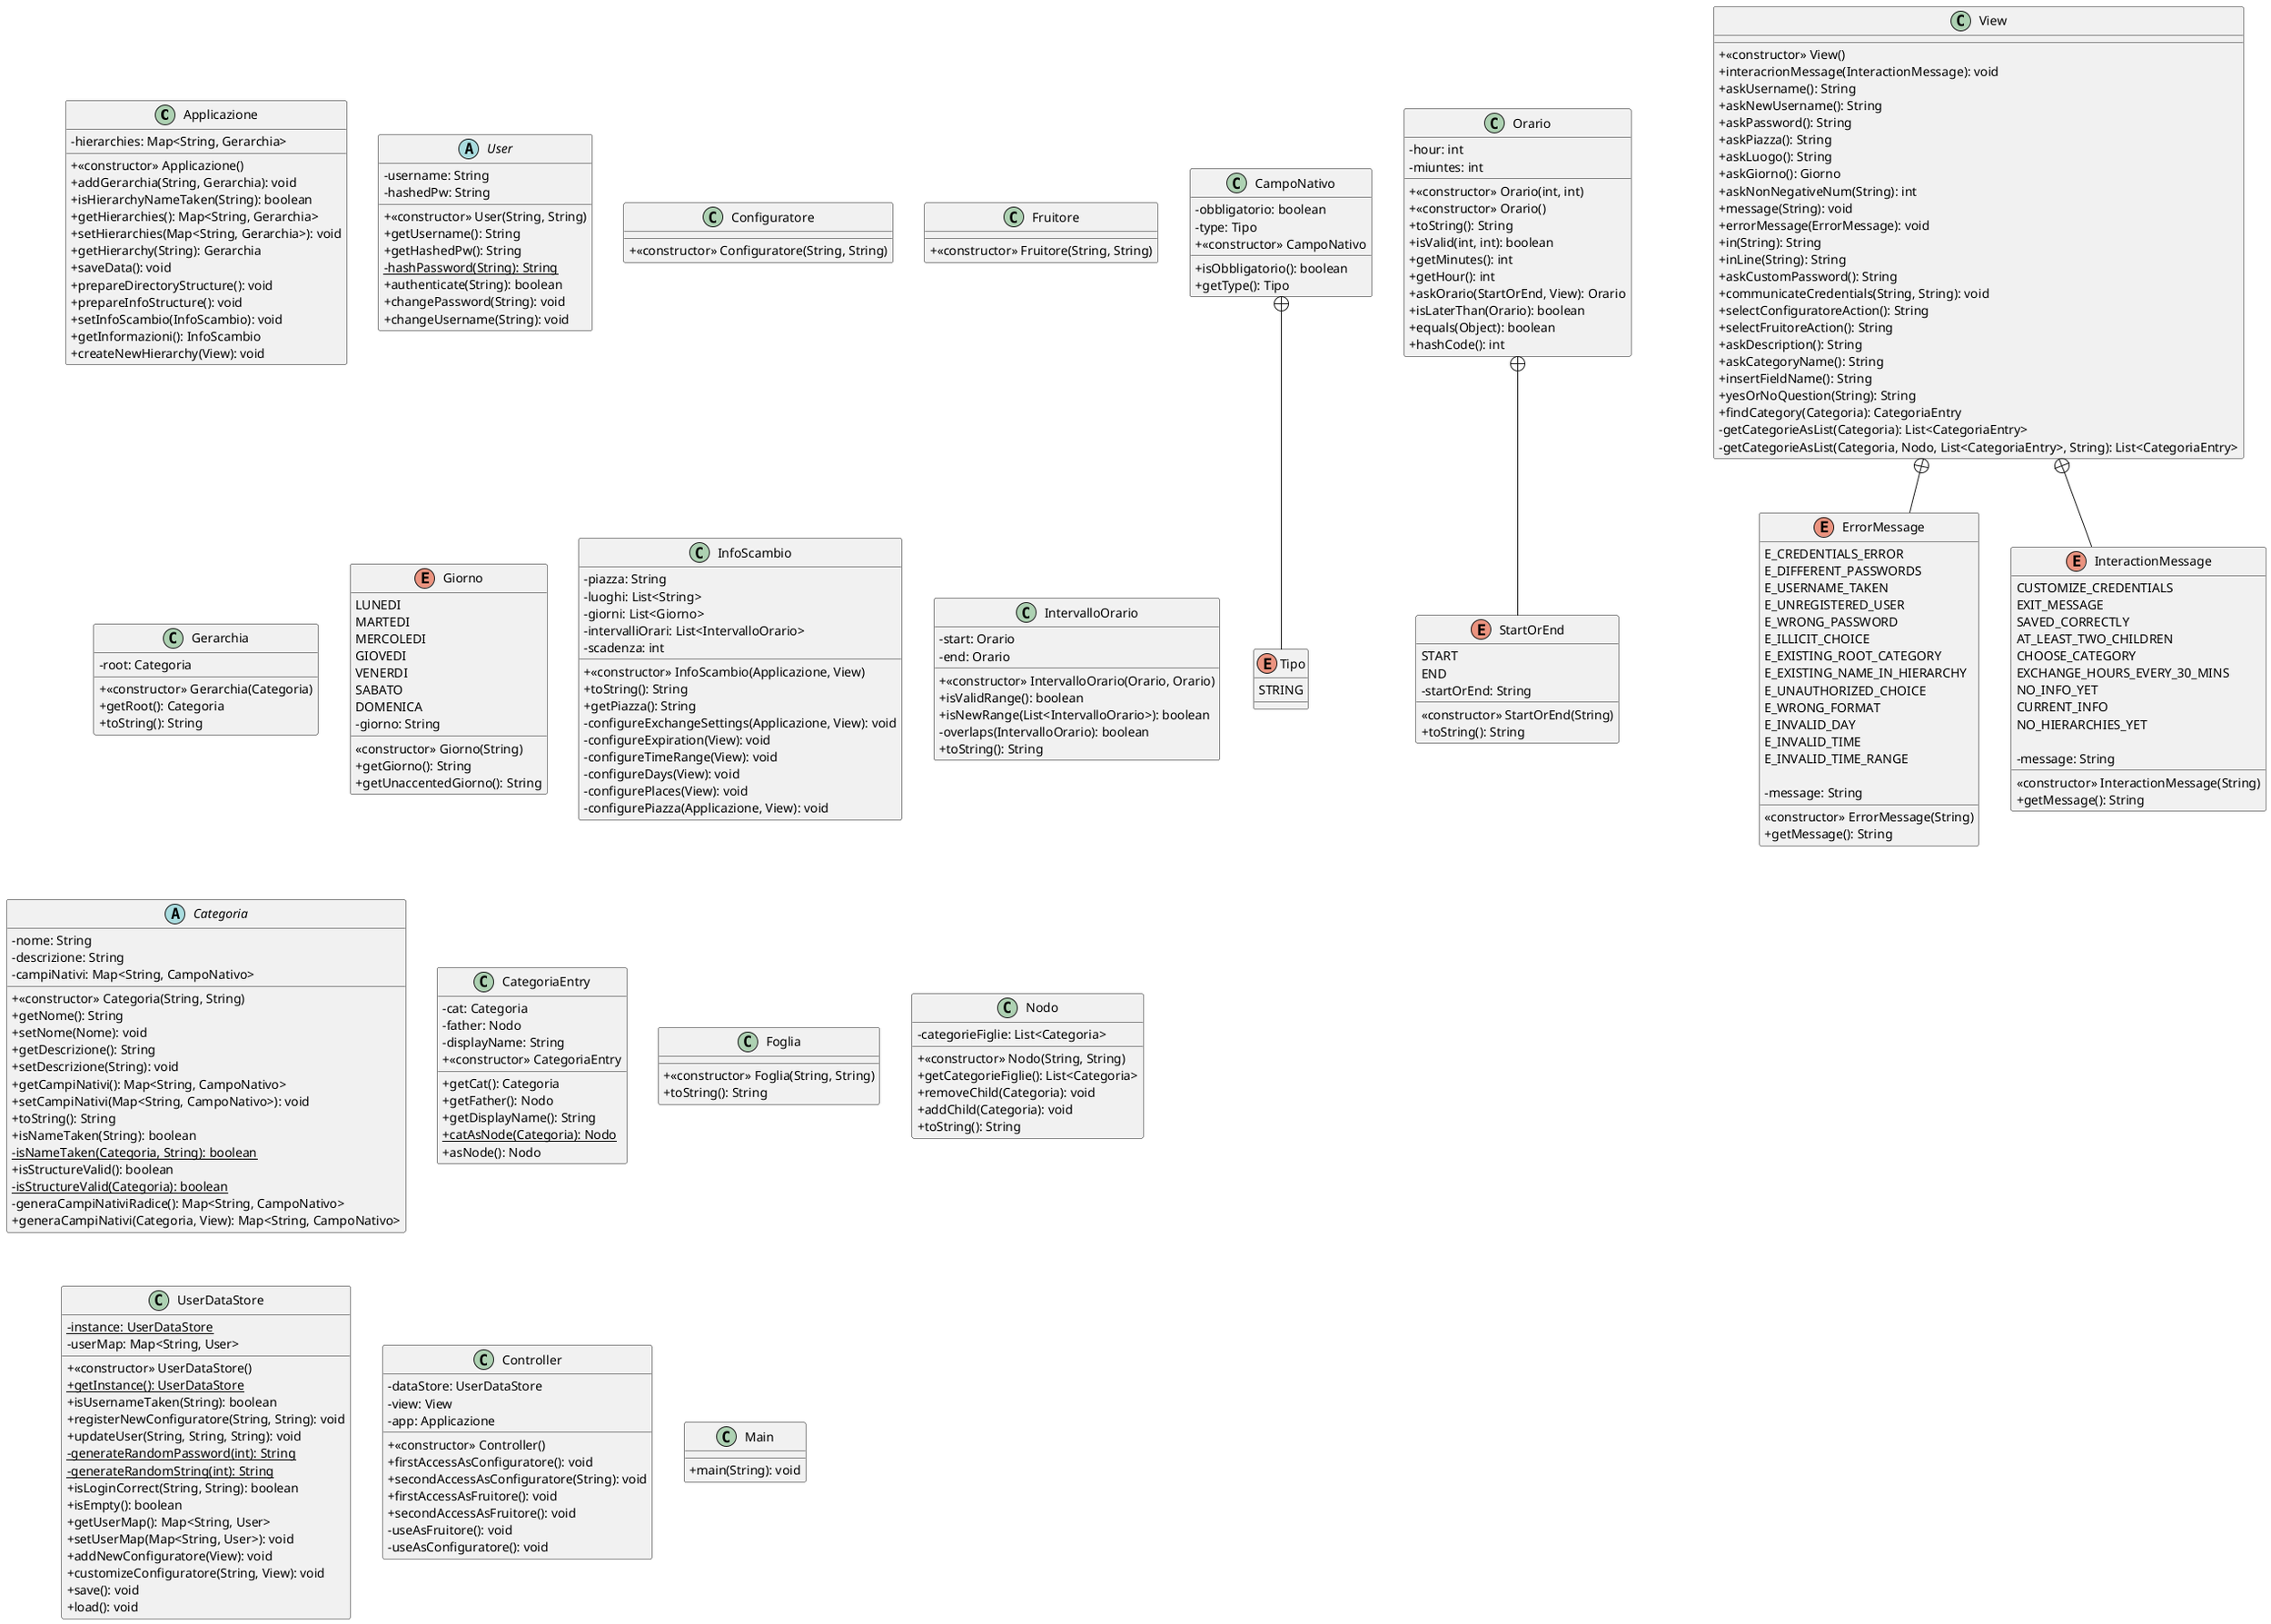 @startuml
skinparam ClassAttributeIconSize 0

class Applicazione{
- hierarchies: Map<String, Gerarchia>
+ <<constructor>> Applicazione()
+ addGerarchia(String, Gerarchia): void
+ isHierarchyNameTaken(String): boolean
+ getHierarchies(): Map<String, Gerarchia>
+ setHierarchies(Map<String, Gerarchia>): void
+ getHierarchy(String): Gerarchia
+ saveData(): void
+ prepareDirectoryStructure(): void
+ prepareInfoStructure(): void
+ setInfoScambio(InfoScambio): void
+ getInformazioni(): InfoScambio
+ createNewHierarchy(View): void
}

class CampoNativo{
- obbligatorio: boolean
- type: Tipo
+ <<constructor>> CampoNativo
+ isObbligatorio(): boolean
+ getType(): Tipo
}

enum Tipo{
STRING
}

abstract class User{
- username: String
- hashedPw: String
+ <<constructor>> User(String, String)
+ getUsername(): String
+ getHashedPw(): String
- {static}hashPassword(String): String
+ authenticate(String): boolean
+ changePassword(String): void
+ changeUsername(String): void
}

class Configuratore{
+ <<constructor>> Configuratore(String, String)
}

class Fruitore{
+ <<constructor>> Fruitore(String, String)
}

class Gerarchia{
- root: Categoria
+ <<constructor>> Gerarchia(Categoria)
+ getRoot(): Categoria
+ toString(): String
}

enum Giorno{
LUNEDI
MARTEDI
MERCOLEDI
GIOVEDI
VENERDI
SABATO
DOMENICA
- giorno: String
<<constructor>> Giorno(String)
+ getGiorno(): String
+ getUnaccentedGiorno(): String
}

class InfoScambio{
- piazza: String
- luoghi: List<String>
- giorni: List<Giorno>
- intervalliOrari: List<IntervalloOrario>
- scadenza: int
+ <<constructor>> InfoScambio(Applicazione, View)
+ toString(): String
+ getPiazza(): String
- configureExchangeSettings(Applicazione, View): void
- configureExpiration(View): void
- configureTimeRange(View): void
- configureDays(View): void
- configurePlaces(View): void
- configurePiazza(Applicazione, View): void
}

class IntervalloOrario{
- start: Orario
- end: Orario
+ <<constructor>> IntervalloOrario(Orario, Orario)
+ isValidRange(): boolean
+ isNewRange(List<IntervalloOrario>): boolean
- overlaps(IntervalloOrario): boolean
+ toString(): String
}

abstract class Categoria{
- nome: String
- descrizione: String
- campiNativi: Map<String, CampoNativo>
+ <<constructor>> Categoria(String, String)
+ getNome(): String
+ setNome(Nome): void
+ getDescrizione(): String
+ setDescrizione(String): void
+ getCampiNativi(): Map<String, CampoNativo>
+ setCampiNativi(Map<String, CampoNativo>): void
+ toString(): String
+ isNameTaken(String): boolean
- {static}isNameTaken(Categoria, String): boolean
+ isStructureValid(): boolean
- {static}isStructureValid(Categoria): boolean
- generaCampiNativiRadice(): Map<String, CampoNativo>
+ generaCampiNativi(Categoria, View): Map<String, CampoNativo>
}

class CategoriaEntry{
- cat: Categoria
- father: Nodo
- displayName: String
+ <<constructor>> CategoriaEntry
+ getCat(): Categoria
+ getFather(): Nodo
+ getDisplayName(): String
+ {static}catAsNode(Categoria): Nodo
+ asNode(): Nodo
}

class Foglia{
+ <<constructor>> Foglia(String, String)
+ toString(): String
}

class Nodo{
- categorieFiglie: List<Categoria>
+ <<constructor>> Nodo(String, String)
+ getCategorieFiglie(): List<Categoria>
+ removeChild(Categoria): void
+ addChild(Categoria): void
+ toString(): String
}

class Orario{
- hour: int
- miuntes: int
+ <<constructor>> Orario(int, int)
+ <<constructor>> Orario()
+ toString(): String
+ isValid(int, int): boolean
+ getMinutes(): int
+ getHour(): int
+ askOrario(StartOrEnd, View): Orario
+ isLaterThan(Orario): boolean
+ equals(Object): boolean
+ hashCode(): int
}

enum StartOrEnd{
START
END
- startOrEnd: String
<<constructor>> StartOrEnd(String)
+ toString(): String
}

class View{
+ <<constructor>> View()
+ interacrionMessage(InteractionMessage): void
+ askUsername(): String
+ askNewUsername(): String
+ askPassword(): String
+ askPiazza(): String
+ askLuogo(): String
+ askGiorno(): Giorno
+ askNonNegativeNum(String): int
+ message(String): void
+ errorMessage(ErrorMessage): void
+ in(String): String
+ inLine(String): String
+ askCustomPassword(): String
+ communicateCredentials(String, String): void
+ selectConfiguratoreAction(): String
+ selectFruitoreAction(): String
+ askDescription(): String
+ askCategoryName(): String
+ insertFieldName(): String
+ yesOrNoQuestion(String): String
+ findCategory(Categoria): CategoriaEntry
- getCategorieAsList(Categoria): List<CategoriaEntry>
- getCategorieAsList(Categoria, Nodo, List<CategoriaEntry>, String): List<CategoriaEntry>
}

enum ErrorMessage{
E_CREDENTIALS_ERROR
E_DIFFERENT_PASSWORDS
E_USERNAME_TAKEN
E_UNREGISTERED_USER
E_WRONG_PASSWORD
E_ILLICIT_CHOICE
E_EXISTING_ROOT_CATEGORY
E_EXISTING_NAME_IN_HIERARCHY
E_UNAUTHORIZED_CHOICE
E_WRONG_FORMAT
E_INVALID_DAY
E_INVALID_TIME
E_INVALID_TIME_RANGE

- message: String
<<constructor>> ErrorMessage(String)
+ getMessage(): String
}

enum InteractionMessage{
CUSTOMIZE_CREDENTIALS
EXIT_MESSAGE
SAVED_CORRECTLY
AT_LEAST_TWO_CHILDREN
CHOOSE_CATEGORY
EXCHANGE_HOURS_EVERY_30_MINS
NO_INFO_YET
CURRENT_INFO
NO_HIERARCHIES_YET

- message: String
<<constructor>> InteractionMessage(String)
+ getMessage(): String
}

class UserDataStore{
- {static}instance: UserDataStore
- userMap: Map<String, User>
+ <<constructor>> UserDataStore()
+ {static}getInstance(): UserDataStore
+ isUsernameTaken(String): boolean
+ registerNewConfiguratore(String, String): void
+ updateUser(String, String, String): void
- {static}generateRandomPassword(int): String
- {static}generateRandomString(int): String
+ isLoginCorrect(String, String): boolean
+ isEmpty(): boolean
+ getUserMap(): Map<String, User>
+ setUserMap(Map<String, User>): void
+ addNewConfiguratore(View): void
+ customizeConfiguratore(String, View): void
+ save(): void
+ load(): void
}

class Controller{
- dataStore: UserDataStore
- view: View
- app: Applicazione
+ <<constructor>> Controller()
+ firstAccessAsConfiguratore(): void
+ secondAccessAsConfiguratore(String): void
+ firstAccessAsFruitore(): void
+ secondAccessAsFruitore(): void
- useAsFruitore(): void
- useAsConfiguratore(): void
}

class Main{
+ main(String): void
}

CampoNativo +-- Tipo
View +-- InteractionMessage
View +-- ErrorMessage
Orario +-- StartOrEnd
@enduml